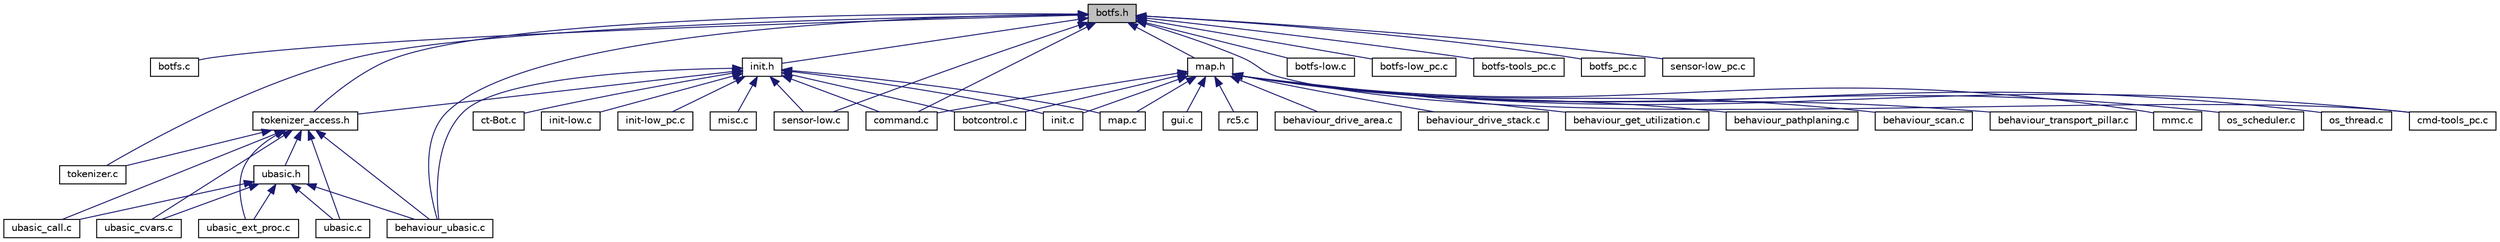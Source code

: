 digraph G
{
  edge [fontname="Helvetica",fontsize="10",labelfontname="Helvetica",labelfontsize="10"];
  node [fontname="Helvetica",fontsize="10",shape=record];
  Node1 [label="botfs.h",height=0.2,width=0.4,color="black", fillcolor="grey75", style="filled" fontcolor="black"];
  Node1 -> Node2 [dir="back",color="midnightblue",fontsize="10",style="solid",fontname="Helvetica"];
  Node2 [label="botfs.c",height=0.2,width=0.4,color="black", fillcolor="white", style="filled",URL="$botfs_8c.html",tooltip="Dateisystem BotFS."];
  Node1 -> Node3 [dir="back",color="midnightblue",fontsize="10",style="solid",fontname="Helvetica"];
  Node3 [label="command.c",height=0.2,width=0.4,color="black", fillcolor="white", style="filled",URL="$command_8c.html",tooltip="Kommando-Management."];
  Node1 -> Node4 [dir="back",color="midnightblue",fontsize="10",style="solid",fontname="Helvetica"];
  Node4 [label="behaviour_ubasic.c",height=0.2,width=0.4,color="black", fillcolor="white", style="filled",URL="$behaviour__ubasic_8c.html",tooltip="Basic-Interpreter als Verhalten."];
  Node1 -> Node5 [dir="back",color="midnightblue",fontsize="10",style="solid",fontname="Helvetica"];
  Node5 [label="tokenizer.c",height=0.2,width=0.4,color="black", fillcolor="white", style="filled",URL="$tokenizer_8c.html"];
  Node1 -> Node6 [dir="back",color="midnightblue",fontsize="10",style="solid",fontname="Helvetica"];
  Node6 [label="init.h",height=0.2,width=0.4,color="black", fillcolor="white", style="filled",URL="$init_8h.html",tooltip="Initialisierungsroutinen."];
  Node6 -> Node7 [dir="back",color="midnightblue",fontsize="10",style="solid",fontname="Helvetica"];
  Node7 [label="botcontrol.c",height=0.2,width=0.4,color="black", fillcolor="white", style="filled",URL="$botcontrol_8c.html",tooltip="High-level Steuerungsroutinen, z.B."];
  Node6 -> Node3 [dir="back",color="midnightblue",fontsize="10",style="solid",fontname="Helvetica"];
  Node6 -> Node8 [dir="back",color="midnightblue",fontsize="10",style="solid",fontname="Helvetica"];
  Node8 [label="ct-Bot.c",height=0.2,width=0.4,color="black", fillcolor="white", style="filled",URL="$ct-Bot_8c.html",tooltip="Bot-Hauptprogramm."];
  Node6 -> Node9 [dir="back",color="midnightblue",fontsize="10",style="solid",fontname="Helvetica"];
  Node9 [label="init.c",height=0.2,width=0.4,color="black", fillcolor="white", style="filled",URL="$init_8c.html",tooltip="Initialisierungsroutinen."];
  Node6 -> Node10 [dir="back",color="midnightblue",fontsize="10",style="solid",fontname="Helvetica"];
  Node10 [label="map.c",height=0.2,width=0.4,color="black", fillcolor="white", style="filled",URL="$map_8c.html",tooltip="Karte."];
  Node6 -> Node4 [dir="back",color="midnightblue",fontsize="10",style="solid",fontname="Helvetica"];
  Node6 -> Node11 [dir="back",color="midnightblue",fontsize="10",style="solid",fontname="Helvetica"];
  Node11 [label="tokenizer_access.h",height=0.2,width=0.4,color="black", fillcolor="white", style="filled",URL="$tokenizer__access_8h.html"];
  Node11 -> Node4 [dir="back",color="midnightblue",fontsize="10",style="solid",fontname="Helvetica"];
  Node11 -> Node5 [dir="back",color="midnightblue",fontsize="10",style="solid",fontname="Helvetica"];
  Node11 -> Node12 [dir="back",color="midnightblue",fontsize="10",style="solid",fontname="Helvetica"];
  Node12 [label="ubasic.c",height=0.2,width=0.4,color="black", fillcolor="white", style="filled",URL="$ubasic_8c.html"];
  Node11 -> Node13 [dir="back",color="midnightblue",fontsize="10",style="solid",fontname="Helvetica"];
  Node13 [label="ubasic_call.c",height=0.2,width=0.4,color="black", fillcolor="white", style="filled",URL="$ubasic__call_8c.html"];
  Node11 -> Node14 [dir="back",color="midnightblue",fontsize="10",style="solid",fontname="Helvetica"];
  Node14 [label="ubasic_cvars.c",height=0.2,width=0.4,color="black", fillcolor="white", style="filled",URL="$ubasic__cvars_8c.html"];
  Node11 -> Node15 [dir="back",color="midnightblue",fontsize="10",style="solid",fontname="Helvetica"];
  Node15 [label="ubasic_ext_proc.c",height=0.2,width=0.4,color="black", fillcolor="white", style="filled",URL="$ubasic__ext__proc_8c.html"];
  Node11 -> Node16 [dir="back",color="midnightblue",fontsize="10",style="solid",fontname="Helvetica"];
  Node16 [label="ubasic.h",height=0.2,width=0.4,color="black", fillcolor="white", style="filled",URL="$ubasic_8h.html"];
  Node16 -> Node4 [dir="back",color="midnightblue",fontsize="10",style="solid",fontname="Helvetica"];
  Node16 -> Node12 [dir="back",color="midnightblue",fontsize="10",style="solid",fontname="Helvetica"];
  Node16 -> Node13 [dir="back",color="midnightblue",fontsize="10",style="solid",fontname="Helvetica"];
  Node16 -> Node14 [dir="back",color="midnightblue",fontsize="10",style="solid",fontname="Helvetica"];
  Node16 -> Node15 [dir="back",color="midnightblue",fontsize="10",style="solid",fontname="Helvetica"];
  Node6 -> Node17 [dir="back",color="midnightblue",fontsize="10",style="solid",fontname="Helvetica"];
  Node17 [label="init-low.c",height=0.2,width=0.4,color="black", fillcolor="white", style="filled",URL="$init-low_8c.html",tooltip="Initialisierungsroutinen fuer MCU."];
  Node6 -> Node18 [dir="back",color="midnightblue",fontsize="10",style="solid",fontname="Helvetica"];
  Node18 [label="sensor-low.c",height=0.2,width=0.4,color="black", fillcolor="white", style="filled",URL="$sensor-low_8c.html",tooltip="Low-Level Routinen fuer die Sensor Steuerung des c&#39;t-Bots."];
  Node6 -> Node19 [dir="back",color="midnightblue",fontsize="10",style="solid",fontname="Helvetica"];
  Node19 [label="init-low_pc.c",height=0.2,width=0.4,color="black", fillcolor="white", style="filled",URL="$init-low__pc_8c.html",tooltip="Initialisierungsroutinen fuer PC."];
  Node6 -> Node20 [dir="back",color="midnightblue",fontsize="10",style="solid",fontname="Helvetica"];
  Node20 [label="misc.c",height=0.2,width=0.4,color="black", fillcolor="white", style="filled",URL="$misc_8c.html",tooltip="Sonstige Display-Anzeigefunktionen, die in keine andere Datei so richtig passen."];
  Node1 -> Node21 [dir="back",color="midnightblue",fontsize="10",style="solid",fontname="Helvetica"];
  Node21 [label="map.h",height=0.2,width=0.4,color="black", fillcolor="white", style="filled",URL="$map_8h.html",tooltip="Karte."];
  Node21 -> Node7 [dir="back",color="midnightblue",fontsize="10",style="solid",fontname="Helvetica"];
  Node21 -> Node3 [dir="back",color="midnightblue",fontsize="10",style="solid",fontname="Helvetica"];
  Node21 -> Node9 [dir="back",color="midnightblue",fontsize="10",style="solid",fontname="Helvetica"];
  Node21 -> Node10 [dir="back",color="midnightblue",fontsize="10",style="solid",fontname="Helvetica"];
  Node21 -> Node22 [dir="back",color="midnightblue",fontsize="10",style="solid",fontname="Helvetica"];
  Node22 [label="behaviour_drive_area.c",height=0.2,width=0.4,color="black", fillcolor="white", style="filled",URL="$behaviour__drive__area_8c.html",tooltip="Flaechendeckendes Fahren als Verhalten (Staubsauger)"];
  Node21 -> Node23 [dir="back",color="midnightblue",fontsize="10",style="solid",fontname="Helvetica"];
  Node23 [label="behaviour_drive_stack.c",height=0.2,width=0.4,color="black", fillcolor="white", style="filled",URL="$behaviour__drive__stack_8c.html",tooltip="Anfahren aller auf dem Stack befindlichen Punkte."];
  Node21 -> Node24 [dir="back",color="midnightblue",fontsize="10",style="solid",fontname="Helvetica"];
  Node24 [label="behaviour_get_utilization.c",height=0.2,width=0.4,color="black", fillcolor="white", style="filled",URL="$behaviour__get__utilization_8c.html",tooltip="Misst die CPU-Auslastung eines anderen Verhaltens."];
  Node21 -> Node25 [dir="back",color="midnightblue",fontsize="10",style="solid",fontname="Helvetica"];
  Node25 [label="behaviour_pathplaning.c",height=0.2,width=0.4,color="black", fillcolor="white", style="filled",URL="$behaviour__pathplaning_8c.html",tooltip="Wave-Pfadplanungsverhalten."];
  Node21 -> Node26 [dir="back",color="midnightblue",fontsize="10",style="solid",fontname="Helvetica"];
  Node26 [label="behaviour_scan.c",height=0.2,width=0.4,color="black", fillcolor="white", style="filled",URL="$behaviour__scan_8c.html",tooltip="Scannt die Umgebung und traegt sie in die Karte ein."];
  Node21 -> Node27 [dir="back",color="midnightblue",fontsize="10",style="solid",fontname="Helvetica"];
  Node27 [label="behaviour_transport_pillar.c",height=0.2,width=0.4,color="black", fillcolor="white", style="filled",URL="$behaviour__transport__pillar_8c.html",tooltip="Bot startet von einem Farb-Startpad und entdeckt die Welt, bis er auf ein anderes Farbpad stoesst..."];
  Node21 -> Node28 [dir="back",color="midnightblue",fontsize="10",style="solid",fontname="Helvetica"];
  Node28 [label="mmc.c",height=0.2,width=0.4,color="black", fillcolor="white", style="filled",URL="$mmc_8c.html",tooltip="Routinen zum Auslesen/Schreiben einer MMC-Karte."];
  Node21 -> Node29 [dir="back",color="midnightblue",fontsize="10",style="solid",fontname="Helvetica"];
  Node29 [label="os_scheduler.c",height=0.2,width=0.4,color="black", fillcolor="white", style="filled",URL="$os__scheduler_8c.html",tooltip="Mini-Scheduler fuer BotOS."];
  Node21 -> Node30 [dir="back",color="midnightblue",fontsize="10",style="solid",fontname="Helvetica"];
  Node30 [label="os_thread.c",height=0.2,width=0.4,color="black", fillcolor="white", style="filled",URL="$os__thread_8c.html",tooltip="Threadmanagement fuer BotOS."];
  Node21 -> Node31 [dir="back",color="midnightblue",fontsize="10",style="solid",fontname="Helvetica"];
  Node31 [label="cmd-tools_pc.c",height=0.2,width=0.4,color="black", fillcolor="white", style="filled",URL="$cmd-tools__pc_8c.html",tooltip="Funktionen, die per Commandline-Switch aufgerufen werden koennen."];
  Node21 -> Node32 [dir="back",color="midnightblue",fontsize="10",style="solid",fontname="Helvetica"];
  Node32 [label="gui.c",height=0.2,width=0.4,color="black", fillcolor="white", style="filled",URL="$gui_8c.html",tooltip="Display-GUI des Bots."];
  Node21 -> Node33 [dir="back",color="midnightblue",fontsize="10",style="solid",fontname="Helvetica"];
  Node33 [label="rc5.c",height=0.2,width=0.4,color="black", fillcolor="white", style="filled",URL="$rc5_8c.html",tooltip="RC5-Fernbedienung / Basic-Tasten-Handler."];
  Node1 -> Node11 [dir="back",color="midnightblue",fontsize="10",style="solid",fontname="Helvetica"];
  Node1 -> Node34 [dir="back",color="midnightblue",fontsize="10",style="solid",fontname="Helvetica"];
  Node34 [label="botfs-low.c",height=0.2,width=0.4,color="black", fillcolor="white", style="filled",URL="$botfs-low_8c.html",tooltip="Low-Level-Funktionen des Dateisystems BotFS fuer MCU."];
  Node1 -> Node18 [dir="back",color="midnightblue",fontsize="10",style="solid",fontname="Helvetica"];
  Node1 -> Node35 [dir="back",color="midnightblue",fontsize="10",style="solid",fontname="Helvetica"];
  Node35 [label="botfs-low_pc.c",height=0.2,width=0.4,color="black", fillcolor="white", style="filled",URL="$botfs-low__pc_8c.html",tooltip="Low-Level-Funktionen des Dateisystems BotFS fuer PC."];
  Node1 -> Node36 [dir="back",color="midnightblue",fontsize="10",style="solid",fontname="Helvetica"];
  Node36 [label="botfs-tools_pc.c",height=0.2,width=0.4,color="black", fillcolor="white", style="filled",URL="$botfs-tools__pc_8c.html",tooltip="Management-Funktionen des Dateisystems BotFS fuer PC."];
  Node1 -> Node37 [dir="back",color="midnightblue",fontsize="10",style="solid",fontname="Helvetica"];
  Node37 [label="botfs_pc.c",height=0.2,width=0.4,color="black", fillcolor="white", style="filled",URL="$botfs__pc_8c.html",tooltip="PC-only Teile des Dateisystems BotFS."];
  Node1 -> Node31 [dir="back",color="midnightblue",fontsize="10",style="solid",fontname="Helvetica"];
  Node1 -> Node38 [dir="back",color="midnightblue",fontsize="10",style="solid",fontname="Helvetica"];
  Node38 [label="sensor-low_pc.c",height=0.2,width=0.4,color="black", fillcolor="white", style="filled",URL="$sensor-low__pc_8c.html",tooltip="Low-Level Routinen fuer die Sensor Steuerung des c&#39;t-Bots."];
}
